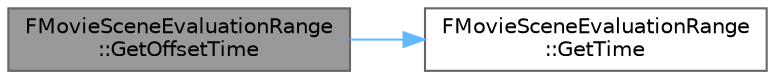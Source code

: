 digraph "FMovieSceneEvaluationRange::GetOffsetTime"
{
 // INTERACTIVE_SVG=YES
 // LATEX_PDF_SIZE
  bgcolor="transparent";
  edge [fontname=Helvetica,fontsize=10,labelfontname=Helvetica,labelfontsize=10];
  node [fontname=Helvetica,fontsize=10,shape=box,height=0.2,width=0.4];
  rankdir="LR";
  Node1 [id="Node000001",label="FMovieSceneEvaluationRange\l::GetOffsetTime",height=0.2,width=0.4,color="gray40", fillcolor="grey60", style="filled", fontcolor="black",tooltip="Get the current time offset by the specified amount in the direction of play."];
  Node1 -> Node2 [id="edge1_Node000001_Node000002",color="steelblue1",style="solid",tooltip=" "];
  Node2 [id="Node000002",label="FMovieSceneEvaluationRange\l::GetTime",height=0.2,width=0.4,color="grey40", fillcolor="white", style="filled",URL="$de/dda/structFMovieSceneEvaluationRange.html#ab321351fc111b78e1a2ec5345f951500",tooltip="Get the current time of evaluation."];
}
